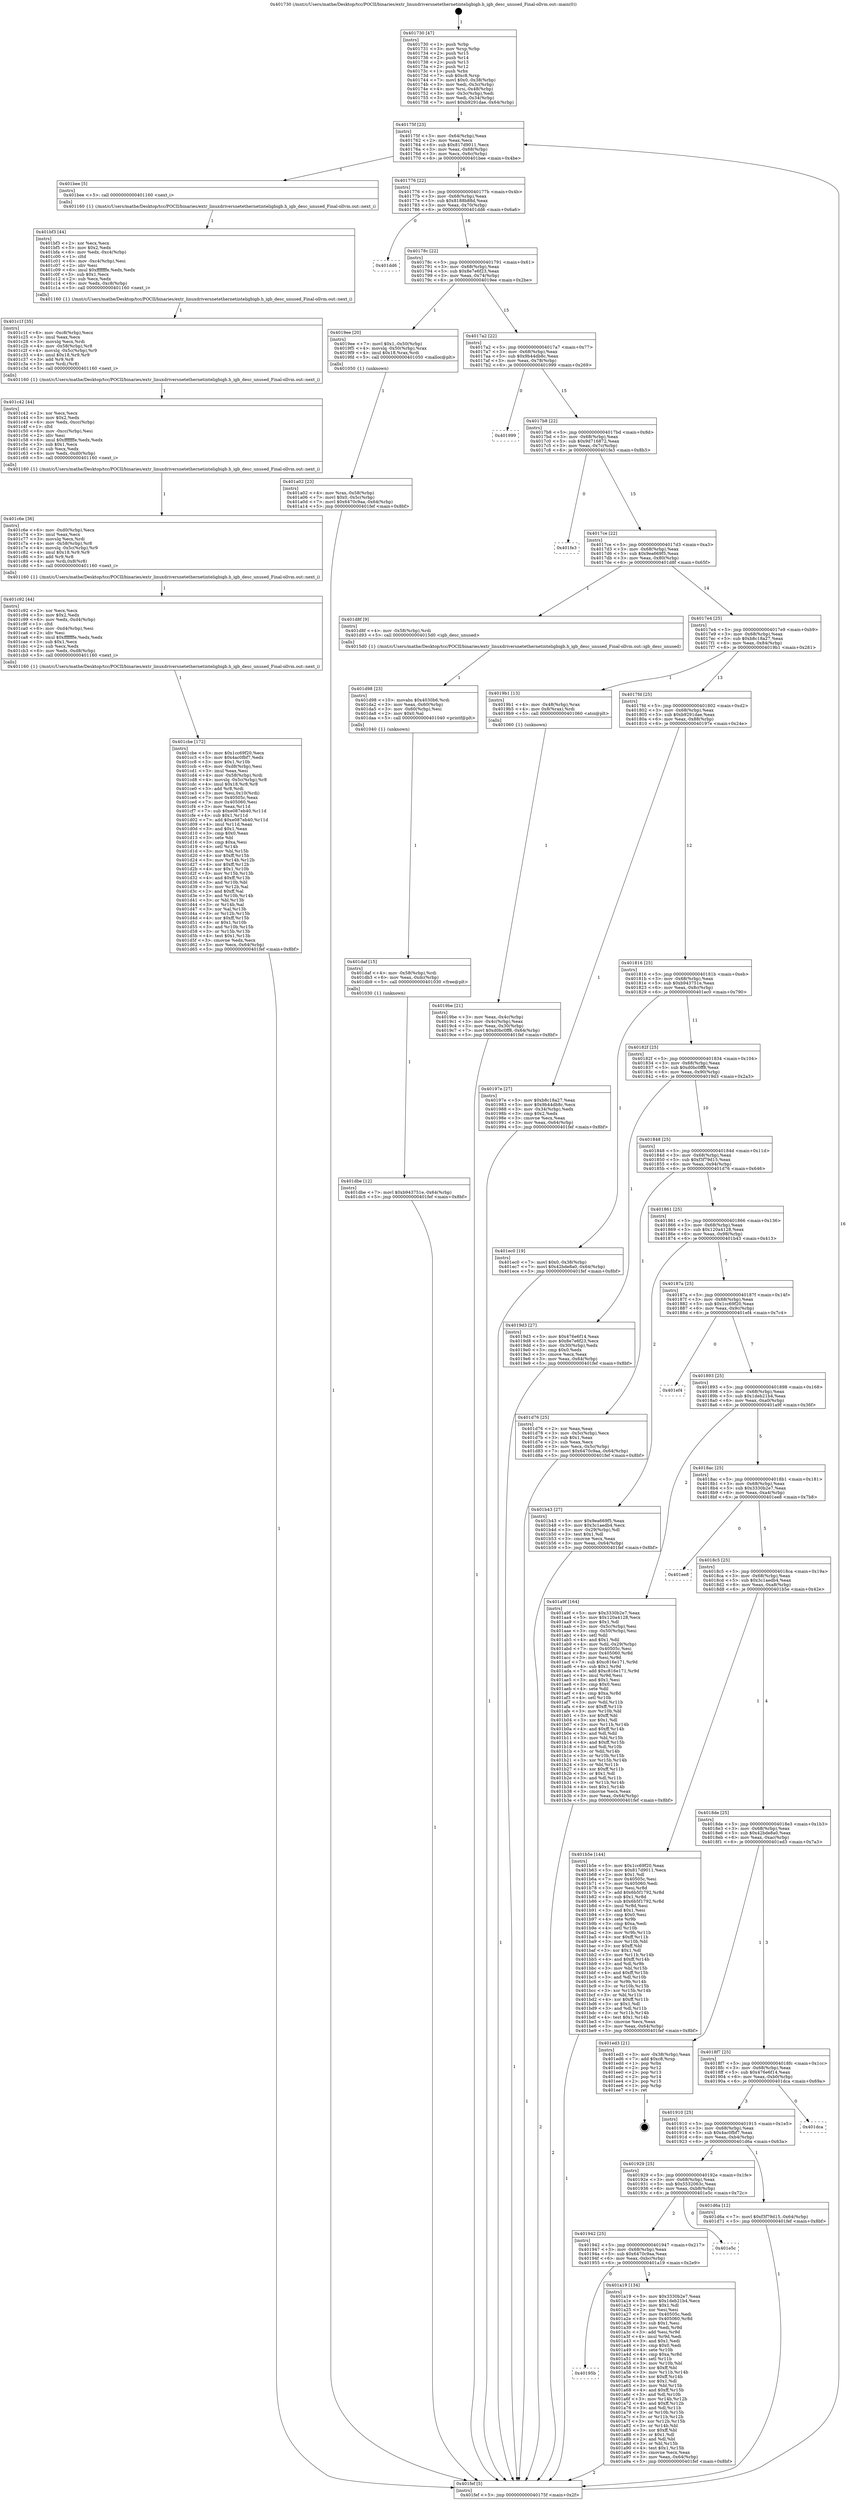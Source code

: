 digraph "0x401730" {
  label = "0x401730 (/mnt/c/Users/mathe/Desktop/tcc/POCII/binaries/extr_linuxdriversnetethernetinteligbigb.h_igb_desc_unused_Final-ollvm.out::main(0))"
  labelloc = "t"
  node[shape=record]

  Entry [label="",width=0.3,height=0.3,shape=circle,fillcolor=black,style=filled]
  "0x40175f" [label="{
     0x40175f [23]\l
     | [instrs]\l
     &nbsp;&nbsp;0x40175f \<+3\>: mov -0x64(%rbp),%eax\l
     &nbsp;&nbsp;0x401762 \<+2\>: mov %eax,%ecx\l
     &nbsp;&nbsp;0x401764 \<+6\>: sub $0x817d9011,%ecx\l
     &nbsp;&nbsp;0x40176a \<+3\>: mov %eax,-0x68(%rbp)\l
     &nbsp;&nbsp;0x40176d \<+3\>: mov %ecx,-0x6c(%rbp)\l
     &nbsp;&nbsp;0x401770 \<+6\>: je 0000000000401bee \<main+0x4be\>\l
  }"]
  "0x401bee" [label="{
     0x401bee [5]\l
     | [instrs]\l
     &nbsp;&nbsp;0x401bee \<+5\>: call 0000000000401160 \<next_i\>\l
     | [calls]\l
     &nbsp;&nbsp;0x401160 \{1\} (/mnt/c/Users/mathe/Desktop/tcc/POCII/binaries/extr_linuxdriversnetethernetinteligbigb.h_igb_desc_unused_Final-ollvm.out::next_i)\l
  }"]
  "0x401776" [label="{
     0x401776 [22]\l
     | [instrs]\l
     &nbsp;&nbsp;0x401776 \<+5\>: jmp 000000000040177b \<main+0x4b\>\l
     &nbsp;&nbsp;0x40177b \<+3\>: mov -0x68(%rbp),%eax\l
     &nbsp;&nbsp;0x40177e \<+5\>: sub $0x8188b88d,%eax\l
     &nbsp;&nbsp;0x401783 \<+3\>: mov %eax,-0x70(%rbp)\l
     &nbsp;&nbsp;0x401786 \<+6\>: je 0000000000401dd6 \<main+0x6a6\>\l
  }"]
  Exit [label="",width=0.3,height=0.3,shape=circle,fillcolor=black,style=filled,peripheries=2]
  "0x401dd6" [label="{
     0x401dd6\l
  }", style=dashed]
  "0x40178c" [label="{
     0x40178c [22]\l
     | [instrs]\l
     &nbsp;&nbsp;0x40178c \<+5\>: jmp 0000000000401791 \<main+0x61\>\l
     &nbsp;&nbsp;0x401791 \<+3\>: mov -0x68(%rbp),%eax\l
     &nbsp;&nbsp;0x401794 \<+5\>: sub $0x8e7e6f23,%eax\l
     &nbsp;&nbsp;0x401799 \<+3\>: mov %eax,-0x74(%rbp)\l
     &nbsp;&nbsp;0x40179c \<+6\>: je 00000000004019ee \<main+0x2be\>\l
  }"]
  "0x401dbe" [label="{
     0x401dbe [12]\l
     | [instrs]\l
     &nbsp;&nbsp;0x401dbe \<+7\>: movl $0xb943751e,-0x64(%rbp)\l
     &nbsp;&nbsp;0x401dc5 \<+5\>: jmp 0000000000401fef \<main+0x8bf\>\l
  }"]
  "0x4019ee" [label="{
     0x4019ee [20]\l
     | [instrs]\l
     &nbsp;&nbsp;0x4019ee \<+7\>: movl $0x1,-0x50(%rbp)\l
     &nbsp;&nbsp;0x4019f5 \<+4\>: movslq -0x50(%rbp),%rax\l
     &nbsp;&nbsp;0x4019f9 \<+4\>: imul $0x18,%rax,%rdi\l
     &nbsp;&nbsp;0x4019fd \<+5\>: call 0000000000401050 \<malloc@plt\>\l
     | [calls]\l
     &nbsp;&nbsp;0x401050 \{1\} (unknown)\l
  }"]
  "0x4017a2" [label="{
     0x4017a2 [22]\l
     | [instrs]\l
     &nbsp;&nbsp;0x4017a2 \<+5\>: jmp 00000000004017a7 \<main+0x77\>\l
     &nbsp;&nbsp;0x4017a7 \<+3\>: mov -0x68(%rbp),%eax\l
     &nbsp;&nbsp;0x4017aa \<+5\>: sub $0x9b44db8c,%eax\l
     &nbsp;&nbsp;0x4017af \<+3\>: mov %eax,-0x78(%rbp)\l
     &nbsp;&nbsp;0x4017b2 \<+6\>: je 0000000000401999 \<main+0x269\>\l
  }"]
  "0x401daf" [label="{
     0x401daf [15]\l
     | [instrs]\l
     &nbsp;&nbsp;0x401daf \<+4\>: mov -0x58(%rbp),%rdi\l
     &nbsp;&nbsp;0x401db3 \<+6\>: mov %eax,-0xdc(%rbp)\l
     &nbsp;&nbsp;0x401db9 \<+5\>: call 0000000000401030 \<free@plt\>\l
     | [calls]\l
     &nbsp;&nbsp;0x401030 \{1\} (unknown)\l
  }"]
  "0x401999" [label="{
     0x401999\l
  }", style=dashed]
  "0x4017b8" [label="{
     0x4017b8 [22]\l
     | [instrs]\l
     &nbsp;&nbsp;0x4017b8 \<+5\>: jmp 00000000004017bd \<main+0x8d\>\l
     &nbsp;&nbsp;0x4017bd \<+3\>: mov -0x68(%rbp),%eax\l
     &nbsp;&nbsp;0x4017c0 \<+5\>: sub $0x9d716872,%eax\l
     &nbsp;&nbsp;0x4017c5 \<+3\>: mov %eax,-0x7c(%rbp)\l
     &nbsp;&nbsp;0x4017c8 \<+6\>: je 0000000000401fe3 \<main+0x8b3\>\l
  }"]
  "0x401d98" [label="{
     0x401d98 [23]\l
     | [instrs]\l
     &nbsp;&nbsp;0x401d98 \<+10\>: movabs $0x4030b6,%rdi\l
     &nbsp;&nbsp;0x401da2 \<+3\>: mov %eax,-0x60(%rbp)\l
     &nbsp;&nbsp;0x401da5 \<+3\>: mov -0x60(%rbp),%esi\l
     &nbsp;&nbsp;0x401da8 \<+2\>: mov $0x0,%al\l
     &nbsp;&nbsp;0x401daa \<+5\>: call 0000000000401040 \<printf@plt\>\l
     | [calls]\l
     &nbsp;&nbsp;0x401040 \{1\} (unknown)\l
  }"]
  "0x401fe3" [label="{
     0x401fe3\l
  }", style=dashed]
  "0x4017ce" [label="{
     0x4017ce [22]\l
     | [instrs]\l
     &nbsp;&nbsp;0x4017ce \<+5\>: jmp 00000000004017d3 \<main+0xa3\>\l
     &nbsp;&nbsp;0x4017d3 \<+3\>: mov -0x68(%rbp),%eax\l
     &nbsp;&nbsp;0x4017d6 \<+5\>: sub $0x9ea669f5,%eax\l
     &nbsp;&nbsp;0x4017db \<+3\>: mov %eax,-0x80(%rbp)\l
     &nbsp;&nbsp;0x4017de \<+6\>: je 0000000000401d8f \<main+0x65f\>\l
  }"]
  "0x401cbe" [label="{
     0x401cbe [172]\l
     | [instrs]\l
     &nbsp;&nbsp;0x401cbe \<+5\>: mov $0x1cc69f20,%ecx\l
     &nbsp;&nbsp;0x401cc3 \<+5\>: mov $0x4ac0fbf7,%edx\l
     &nbsp;&nbsp;0x401cc8 \<+3\>: mov $0x1,%r10b\l
     &nbsp;&nbsp;0x401ccb \<+6\>: mov -0xd8(%rbp),%esi\l
     &nbsp;&nbsp;0x401cd1 \<+3\>: imul %eax,%esi\l
     &nbsp;&nbsp;0x401cd4 \<+4\>: mov -0x58(%rbp),%rdi\l
     &nbsp;&nbsp;0x401cd8 \<+4\>: movslq -0x5c(%rbp),%r8\l
     &nbsp;&nbsp;0x401cdc \<+4\>: imul $0x18,%r8,%r8\l
     &nbsp;&nbsp;0x401ce0 \<+3\>: add %r8,%rdi\l
     &nbsp;&nbsp;0x401ce3 \<+3\>: mov %esi,0x10(%rdi)\l
     &nbsp;&nbsp;0x401ce6 \<+7\>: mov 0x40505c,%eax\l
     &nbsp;&nbsp;0x401ced \<+7\>: mov 0x405060,%esi\l
     &nbsp;&nbsp;0x401cf4 \<+3\>: mov %eax,%r11d\l
     &nbsp;&nbsp;0x401cf7 \<+7\>: sub $0xe087eb40,%r11d\l
     &nbsp;&nbsp;0x401cfe \<+4\>: sub $0x1,%r11d\l
     &nbsp;&nbsp;0x401d02 \<+7\>: add $0xe087eb40,%r11d\l
     &nbsp;&nbsp;0x401d09 \<+4\>: imul %r11d,%eax\l
     &nbsp;&nbsp;0x401d0d \<+3\>: and $0x1,%eax\l
     &nbsp;&nbsp;0x401d10 \<+3\>: cmp $0x0,%eax\l
     &nbsp;&nbsp;0x401d13 \<+3\>: sete %bl\l
     &nbsp;&nbsp;0x401d16 \<+3\>: cmp $0xa,%esi\l
     &nbsp;&nbsp;0x401d19 \<+4\>: setl %r14b\l
     &nbsp;&nbsp;0x401d1d \<+3\>: mov %bl,%r15b\l
     &nbsp;&nbsp;0x401d20 \<+4\>: xor $0xff,%r15b\l
     &nbsp;&nbsp;0x401d24 \<+3\>: mov %r14b,%r12b\l
     &nbsp;&nbsp;0x401d27 \<+4\>: xor $0xff,%r12b\l
     &nbsp;&nbsp;0x401d2b \<+4\>: xor $0x1,%r10b\l
     &nbsp;&nbsp;0x401d2f \<+3\>: mov %r15b,%r13b\l
     &nbsp;&nbsp;0x401d32 \<+4\>: and $0xff,%r13b\l
     &nbsp;&nbsp;0x401d36 \<+3\>: and %r10b,%bl\l
     &nbsp;&nbsp;0x401d39 \<+3\>: mov %r12b,%al\l
     &nbsp;&nbsp;0x401d3c \<+2\>: and $0xff,%al\l
     &nbsp;&nbsp;0x401d3e \<+3\>: and %r10b,%r14b\l
     &nbsp;&nbsp;0x401d41 \<+3\>: or %bl,%r13b\l
     &nbsp;&nbsp;0x401d44 \<+3\>: or %r14b,%al\l
     &nbsp;&nbsp;0x401d47 \<+3\>: xor %al,%r13b\l
     &nbsp;&nbsp;0x401d4a \<+3\>: or %r12b,%r15b\l
     &nbsp;&nbsp;0x401d4d \<+4\>: xor $0xff,%r15b\l
     &nbsp;&nbsp;0x401d51 \<+4\>: or $0x1,%r10b\l
     &nbsp;&nbsp;0x401d55 \<+3\>: and %r10b,%r15b\l
     &nbsp;&nbsp;0x401d58 \<+3\>: or %r15b,%r13b\l
     &nbsp;&nbsp;0x401d5b \<+4\>: test $0x1,%r13b\l
     &nbsp;&nbsp;0x401d5f \<+3\>: cmovne %edx,%ecx\l
     &nbsp;&nbsp;0x401d62 \<+3\>: mov %ecx,-0x64(%rbp)\l
     &nbsp;&nbsp;0x401d65 \<+5\>: jmp 0000000000401fef \<main+0x8bf\>\l
  }"]
  "0x401d8f" [label="{
     0x401d8f [9]\l
     | [instrs]\l
     &nbsp;&nbsp;0x401d8f \<+4\>: mov -0x58(%rbp),%rdi\l
     &nbsp;&nbsp;0x401d93 \<+5\>: call 00000000004015d0 \<igb_desc_unused\>\l
     | [calls]\l
     &nbsp;&nbsp;0x4015d0 \{1\} (/mnt/c/Users/mathe/Desktop/tcc/POCII/binaries/extr_linuxdriversnetethernetinteligbigb.h_igb_desc_unused_Final-ollvm.out::igb_desc_unused)\l
  }"]
  "0x4017e4" [label="{
     0x4017e4 [25]\l
     | [instrs]\l
     &nbsp;&nbsp;0x4017e4 \<+5\>: jmp 00000000004017e9 \<main+0xb9\>\l
     &nbsp;&nbsp;0x4017e9 \<+3\>: mov -0x68(%rbp),%eax\l
     &nbsp;&nbsp;0x4017ec \<+5\>: sub $0xb8c18a27,%eax\l
     &nbsp;&nbsp;0x4017f1 \<+6\>: mov %eax,-0x84(%rbp)\l
     &nbsp;&nbsp;0x4017f7 \<+6\>: je 00000000004019b1 \<main+0x281\>\l
  }"]
  "0x401c92" [label="{
     0x401c92 [44]\l
     | [instrs]\l
     &nbsp;&nbsp;0x401c92 \<+2\>: xor %ecx,%ecx\l
     &nbsp;&nbsp;0x401c94 \<+5\>: mov $0x2,%edx\l
     &nbsp;&nbsp;0x401c99 \<+6\>: mov %edx,-0xd4(%rbp)\l
     &nbsp;&nbsp;0x401c9f \<+1\>: cltd\l
     &nbsp;&nbsp;0x401ca0 \<+6\>: mov -0xd4(%rbp),%esi\l
     &nbsp;&nbsp;0x401ca6 \<+2\>: idiv %esi\l
     &nbsp;&nbsp;0x401ca8 \<+6\>: imul $0xfffffffe,%edx,%edx\l
     &nbsp;&nbsp;0x401cae \<+3\>: sub $0x1,%ecx\l
     &nbsp;&nbsp;0x401cb1 \<+2\>: sub %ecx,%edx\l
     &nbsp;&nbsp;0x401cb3 \<+6\>: mov %edx,-0xd8(%rbp)\l
     &nbsp;&nbsp;0x401cb9 \<+5\>: call 0000000000401160 \<next_i\>\l
     | [calls]\l
     &nbsp;&nbsp;0x401160 \{1\} (/mnt/c/Users/mathe/Desktop/tcc/POCII/binaries/extr_linuxdriversnetethernetinteligbigb.h_igb_desc_unused_Final-ollvm.out::next_i)\l
  }"]
  "0x4019b1" [label="{
     0x4019b1 [13]\l
     | [instrs]\l
     &nbsp;&nbsp;0x4019b1 \<+4\>: mov -0x48(%rbp),%rax\l
     &nbsp;&nbsp;0x4019b5 \<+4\>: mov 0x8(%rax),%rdi\l
     &nbsp;&nbsp;0x4019b9 \<+5\>: call 0000000000401060 \<atoi@plt\>\l
     | [calls]\l
     &nbsp;&nbsp;0x401060 \{1\} (unknown)\l
  }"]
  "0x4017fd" [label="{
     0x4017fd [25]\l
     | [instrs]\l
     &nbsp;&nbsp;0x4017fd \<+5\>: jmp 0000000000401802 \<main+0xd2\>\l
     &nbsp;&nbsp;0x401802 \<+3\>: mov -0x68(%rbp),%eax\l
     &nbsp;&nbsp;0x401805 \<+5\>: sub $0xb9291dae,%eax\l
     &nbsp;&nbsp;0x40180a \<+6\>: mov %eax,-0x88(%rbp)\l
     &nbsp;&nbsp;0x401810 \<+6\>: je 000000000040197e \<main+0x24e\>\l
  }"]
  "0x401c6e" [label="{
     0x401c6e [36]\l
     | [instrs]\l
     &nbsp;&nbsp;0x401c6e \<+6\>: mov -0xd0(%rbp),%ecx\l
     &nbsp;&nbsp;0x401c74 \<+3\>: imul %eax,%ecx\l
     &nbsp;&nbsp;0x401c77 \<+3\>: movslq %ecx,%rdi\l
     &nbsp;&nbsp;0x401c7a \<+4\>: mov -0x58(%rbp),%r8\l
     &nbsp;&nbsp;0x401c7e \<+4\>: movslq -0x5c(%rbp),%r9\l
     &nbsp;&nbsp;0x401c82 \<+4\>: imul $0x18,%r9,%r9\l
     &nbsp;&nbsp;0x401c86 \<+3\>: add %r9,%r8\l
     &nbsp;&nbsp;0x401c89 \<+4\>: mov %rdi,0x8(%r8)\l
     &nbsp;&nbsp;0x401c8d \<+5\>: call 0000000000401160 \<next_i\>\l
     | [calls]\l
     &nbsp;&nbsp;0x401160 \{1\} (/mnt/c/Users/mathe/Desktop/tcc/POCII/binaries/extr_linuxdriversnetethernetinteligbigb.h_igb_desc_unused_Final-ollvm.out::next_i)\l
  }"]
  "0x40197e" [label="{
     0x40197e [27]\l
     | [instrs]\l
     &nbsp;&nbsp;0x40197e \<+5\>: mov $0xb8c18a27,%eax\l
     &nbsp;&nbsp;0x401983 \<+5\>: mov $0x9b44db8c,%ecx\l
     &nbsp;&nbsp;0x401988 \<+3\>: mov -0x34(%rbp),%edx\l
     &nbsp;&nbsp;0x40198b \<+3\>: cmp $0x2,%edx\l
     &nbsp;&nbsp;0x40198e \<+3\>: cmovne %ecx,%eax\l
     &nbsp;&nbsp;0x401991 \<+3\>: mov %eax,-0x64(%rbp)\l
     &nbsp;&nbsp;0x401994 \<+5\>: jmp 0000000000401fef \<main+0x8bf\>\l
  }"]
  "0x401816" [label="{
     0x401816 [25]\l
     | [instrs]\l
     &nbsp;&nbsp;0x401816 \<+5\>: jmp 000000000040181b \<main+0xeb\>\l
     &nbsp;&nbsp;0x40181b \<+3\>: mov -0x68(%rbp),%eax\l
     &nbsp;&nbsp;0x40181e \<+5\>: sub $0xb943751e,%eax\l
     &nbsp;&nbsp;0x401823 \<+6\>: mov %eax,-0x8c(%rbp)\l
     &nbsp;&nbsp;0x401829 \<+6\>: je 0000000000401ec0 \<main+0x790\>\l
  }"]
  "0x401fef" [label="{
     0x401fef [5]\l
     | [instrs]\l
     &nbsp;&nbsp;0x401fef \<+5\>: jmp 000000000040175f \<main+0x2f\>\l
  }"]
  "0x401730" [label="{
     0x401730 [47]\l
     | [instrs]\l
     &nbsp;&nbsp;0x401730 \<+1\>: push %rbp\l
     &nbsp;&nbsp;0x401731 \<+3\>: mov %rsp,%rbp\l
     &nbsp;&nbsp;0x401734 \<+2\>: push %r15\l
     &nbsp;&nbsp;0x401736 \<+2\>: push %r14\l
     &nbsp;&nbsp;0x401738 \<+2\>: push %r13\l
     &nbsp;&nbsp;0x40173a \<+2\>: push %r12\l
     &nbsp;&nbsp;0x40173c \<+1\>: push %rbx\l
     &nbsp;&nbsp;0x40173d \<+7\>: sub $0xc8,%rsp\l
     &nbsp;&nbsp;0x401744 \<+7\>: movl $0x0,-0x38(%rbp)\l
     &nbsp;&nbsp;0x40174b \<+3\>: mov %edi,-0x3c(%rbp)\l
     &nbsp;&nbsp;0x40174e \<+4\>: mov %rsi,-0x48(%rbp)\l
     &nbsp;&nbsp;0x401752 \<+3\>: mov -0x3c(%rbp),%edi\l
     &nbsp;&nbsp;0x401755 \<+3\>: mov %edi,-0x34(%rbp)\l
     &nbsp;&nbsp;0x401758 \<+7\>: movl $0xb9291dae,-0x64(%rbp)\l
  }"]
  "0x4019be" [label="{
     0x4019be [21]\l
     | [instrs]\l
     &nbsp;&nbsp;0x4019be \<+3\>: mov %eax,-0x4c(%rbp)\l
     &nbsp;&nbsp;0x4019c1 \<+3\>: mov -0x4c(%rbp),%eax\l
     &nbsp;&nbsp;0x4019c4 \<+3\>: mov %eax,-0x30(%rbp)\l
     &nbsp;&nbsp;0x4019c7 \<+7\>: movl $0xd0bc0ff8,-0x64(%rbp)\l
     &nbsp;&nbsp;0x4019ce \<+5\>: jmp 0000000000401fef \<main+0x8bf\>\l
  }"]
  "0x401c42" [label="{
     0x401c42 [44]\l
     | [instrs]\l
     &nbsp;&nbsp;0x401c42 \<+2\>: xor %ecx,%ecx\l
     &nbsp;&nbsp;0x401c44 \<+5\>: mov $0x2,%edx\l
     &nbsp;&nbsp;0x401c49 \<+6\>: mov %edx,-0xcc(%rbp)\l
     &nbsp;&nbsp;0x401c4f \<+1\>: cltd\l
     &nbsp;&nbsp;0x401c50 \<+6\>: mov -0xcc(%rbp),%esi\l
     &nbsp;&nbsp;0x401c56 \<+2\>: idiv %esi\l
     &nbsp;&nbsp;0x401c58 \<+6\>: imul $0xfffffffe,%edx,%edx\l
     &nbsp;&nbsp;0x401c5e \<+3\>: sub $0x1,%ecx\l
     &nbsp;&nbsp;0x401c61 \<+2\>: sub %ecx,%edx\l
     &nbsp;&nbsp;0x401c63 \<+6\>: mov %edx,-0xd0(%rbp)\l
     &nbsp;&nbsp;0x401c69 \<+5\>: call 0000000000401160 \<next_i\>\l
     | [calls]\l
     &nbsp;&nbsp;0x401160 \{1\} (/mnt/c/Users/mathe/Desktop/tcc/POCII/binaries/extr_linuxdriversnetethernetinteligbigb.h_igb_desc_unused_Final-ollvm.out::next_i)\l
  }"]
  "0x401ec0" [label="{
     0x401ec0 [19]\l
     | [instrs]\l
     &nbsp;&nbsp;0x401ec0 \<+7\>: movl $0x0,-0x38(%rbp)\l
     &nbsp;&nbsp;0x401ec7 \<+7\>: movl $0x42bde8a0,-0x64(%rbp)\l
     &nbsp;&nbsp;0x401ece \<+5\>: jmp 0000000000401fef \<main+0x8bf\>\l
  }"]
  "0x40182f" [label="{
     0x40182f [25]\l
     | [instrs]\l
     &nbsp;&nbsp;0x40182f \<+5\>: jmp 0000000000401834 \<main+0x104\>\l
     &nbsp;&nbsp;0x401834 \<+3\>: mov -0x68(%rbp),%eax\l
     &nbsp;&nbsp;0x401837 \<+5\>: sub $0xd0bc0ff8,%eax\l
     &nbsp;&nbsp;0x40183c \<+6\>: mov %eax,-0x90(%rbp)\l
     &nbsp;&nbsp;0x401842 \<+6\>: je 00000000004019d3 \<main+0x2a3\>\l
  }"]
  "0x401c1f" [label="{
     0x401c1f [35]\l
     | [instrs]\l
     &nbsp;&nbsp;0x401c1f \<+6\>: mov -0xc8(%rbp),%ecx\l
     &nbsp;&nbsp;0x401c25 \<+3\>: imul %eax,%ecx\l
     &nbsp;&nbsp;0x401c28 \<+3\>: movslq %ecx,%rdi\l
     &nbsp;&nbsp;0x401c2b \<+4\>: mov -0x58(%rbp),%r8\l
     &nbsp;&nbsp;0x401c2f \<+4\>: movslq -0x5c(%rbp),%r9\l
     &nbsp;&nbsp;0x401c33 \<+4\>: imul $0x18,%r9,%r9\l
     &nbsp;&nbsp;0x401c37 \<+3\>: add %r9,%r8\l
     &nbsp;&nbsp;0x401c3a \<+3\>: mov %rdi,(%r8)\l
     &nbsp;&nbsp;0x401c3d \<+5\>: call 0000000000401160 \<next_i\>\l
     | [calls]\l
     &nbsp;&nbsp;0x401160 \{1\} (/mnt/c/Users/mathe/Desktop/tcc/POCII/binaries/extr_linuxdriversnetethernetinteligbigb.h_igb_desc_unused_Final-ollvm.out::next_i)\l
  }"]
  "0x4019d3" [label="{
     0x4019d3 [27]\l
     | [instrs]\l
     &nbsp;&nbsp;0x4019d3 \<+5\>: mov $0x476e6f14,%eax\l
     &nbsp;&nbsp;0x4019d8 \<+5\>: mov $0x8e7e6f23,%ecx\l
     &nbsp;&nbsp;0x4019dd \<+3\>: mov -0x30(%rbp),%edx\l
     &nbsp;&nbsp;0x4019e0 \<+3\>: cmp $0x0,%edx\l
     &nbsp;&nbsp;0x4019e3 \<+3\>: cmove %ecx,%eax\l
     &nbsp;&nbsp;0x4019e6 \<+3\>: mov %eax,-0x64(%rbp)\l
     &nbsp;&nbsp;0x4019e9 \<+5\>: jmp 0000000000401fef \<main+0x8bf\>\l
  }"]
  "0x401848" [label="{
     0x401848 [25]\l
     | [instrs]\l
     &nbsp;&nbsp;0x401848 \<+5\>: jmp 000000000040184d \<main+0x11d\>\l
     &nbsp;&nbsp;0x40184d \<+3\>: mov -0x68(%rbp),%eax\l
     &nbsp;&nbsp;0x401850 \<+5\>: sub $0xf3f79d15,%eax\l
     &nbsp;&nbsp;0x401855 \<+6\>: mov %eax,-0x94(%rbp)\l
     &nbsp;&nbsp;0x40185b \<+6\>: je 0000000000401d76 \<main+0x646\>\l
  }"]
  "0x401a02" [label="{
     0x401a02 [23]\l
     | [instrs]\l
     &nbsp;&nbsp;0x401a02 \<+4\>: mov %rax,-0x58(%rbp)\l
     &nbsp;&nbsp;0x401a06 \<+7\>: movl $0x0,-0x5c(%rbp)\l
     &nbsp;&nbsp;0x401a0d \<+7\>: movl $0x6470c9aa,-0x64(%rbp)\l
     &nbsp;&nbsp;0x401a14 \<+5\>: jmp 0000000000401fef \<main+0x8bf\>\l
  }"]
  "0x401bf3" [label="{
     0x401bf3 [44]\l
     | [instrs]\l
     &nbsp;&nbsp;0x401bf3 \<+2\>: xor %ecx,%ecx\l
     &nbsp;&nbsp;0x401bf5 \<+5\>: mov $0x2,%edx\l
     &nbsp;&nbsp;0x401bfa \<+6\>: mov %edx,-0xc4(%rbp)\l
     &nbsp;&nbsp;0x401c00 \<+1\>: cltd\l
     &nbsp;&nbsp;0x401c01 \<+6\>: mov -0xc4(%rbp),%esi\l
     &nbsp;&nbsp;0x401c07 \<+2\>: idiv %esi\l
     &nbsp;&nbsp;0x401c09 \<+6\>: imul $0xfffffffe,%edx,%edx\l
     &nbsp;&nbsp;0x401c0f \<+3\>: sub $0x1,%ecx\l
     &nbsp;&nbsp;0x401c12 \<+2\>: sub %ecx,%edx\l
     &nbsp;&nbsp;0x401c14 \<+6\>: mov %edx,-0xc8(%rbp)\l
     &nbsp;&nbsp;0x401c1a \<+5\>: call 0000000000401160 \<next_i\>\l
     | [calls]\l
     &nbsp;&nbsp;0x401160 \{1\} (/mnt/c/Users/mathe/Desktop/tcc/POCII/binaries/extr_linuxdriversnetethernetinteligbigb.h_igb_desc_unused_Final-ollvm.out::next_i)\l
  }"]
  "0x401d76" [label="{
     0x401d76 [25]\l
     | [instrs]\l
     &nbsp;&nbsp;0x401d76 \<+2\>: xor %eax,%eax\l
     &nbsp;&nbsp;0x401d78 \<+3\>: mov -0x5c(%rbp),%ecx\l
     &nbsp;&nbsp;0x401d7b \<+3\>: sub $0x1,%eax\l
     &nbsp;&nbsp;0x401d7e \<+2\>: sub %eax,%ecx\l
     &nbsp;&nbsp;0x401d80 \<+3\>: mov %ecx,-0x5c(%rbp)\l
     &nbsp;&nbsp;0x401d83 \<+7\>: movl $0x6470c9aa,-0x64(%rbp)\l
     &nbsp;&nbsp;0x401d8a \<+5\>: jmp 0000000000401fef \<main+0x8bf\>\l
  }"]
  "0x401861" [label="{
     0x401861 [25]\l
     | [instrs]\l
     &nbsp;&nbsp;0x401861 \<+5\>: jmp 0000000000401866 \<main+0x136\>\l
     &nbsp;&nbsp;0x401866 \<+3\>: mov -0x68(%rbp),%eax\l
     &nbsp;&nbsp;0x401869 \<+5\>: sub $0x120a4128,%eax\l
     &nbsp;&nbsp;0x40186e \<+6\>: mov %eax,-0x98(%rbp)\l
     &nbsp;&nbsp;0x401874 \<+6\>: je 0000000000401b43 \<main+0x413\>\l
  }"]
  "0x40195b" [label="{
     0x40195b\l
  }", style=dashed]
  "0x401b43" [label="{
     0x401b43 [27]\l
     | [instrs]\l
     &nbsp;&nbsp;0x401b43 \<+5\>: mov $0x9ea669f5,%eax\l
     &nbsp;&nbsp;0x401b48 \<+5\>: mov $0x3c1aedb4,%ecx\l
     &nbsp;&nbsp;0x401b4d \<+3\>: mov -0x29(%rbp),%dl\l
     &nbsp;&nbsp;0x401b50 \<+3\>: test $0x1,%dl\l
     &nbsp;&nbsp;0x401b53 \<+3\>: cmovne %ecx,%eax\l
     &nbsp;&nbsp;0x401b56 \<+3\>: mov %eax,-0x64(%rbp)\l
     &nbsp;&nbsp;0x401b59 \<+5\>: jmp 0000000000401fef \<main+0x8bf\>\l
  }"]
  "0x40187a" [label="{
     0x40187a [25]\l
     | [instrs]\l
     &nbsp;&nbsp;0x40187a \<+5\>: jmp 000000000040187f \<main+0x14f\>\l
     &nbsp;&nbsp;0x40187f \<+3\>: mov -0x68(%rbp),%eax\l
     &nbsp;&nbsp;0x401882 \<+5\>: sub $0x1cc69f20,%eax\l
     &nbsp;&nbsp;0x401887 \<+6\>: mov %eax,-0x9c(%rbp)\l
     &nbsp;&nbsp;0x40188d \<+6\>: je 0000000000401ef4 \<main+0x7c4\>\l
  }"]
  "0x401a19" [label="{
     0x401a19 [134]\l
     | [instrs]\l
     &nbsp;&nbsp;0x401a19 \<+5\>: mov $0x3330b2e7,%eax\l
     &nbsp;&nbsp;0x401a1e \<+5\>: mov $0x1deb21b4,%ecx\l
     &nbsp;&nbsp;0x401a23 \<+2\>: mov $0x1,%dl\l
     &nbsp;&nbsp;0x401a25 \<+2\>: xor %esi,%esi\l
     &nbsp;&nbsp;0x401a27 \<+7\>: mov 0x40505c,%edi\l
     &nbsp;&nbsp;0x401a2e \<+8\>: mov 0x405060,%r8d\l
     &nbsp;&nbsp;0x401a36 \<+3\>: sub $0x1,%esi\l
     &nbsp;&nbsp;0x401a39 \<+3\>: mov %edi,%r9d\l
     &nbsp;&nbsp;0x401a3c \<+3\>: add %esi,%r9d\l
     &nbsp;&nbsp;0x401a3f \<+4\>: imul %r9d,%edi\l
     &nbsp;&nbsp;0x401a43 \<+3\>: and $0x1,%edi\l
     &nbsp;&nbsp;0x401a46 \<+3\>: cmp $0x0,%edi\l
     &nbsp;&nbsp;0x401a49 \<+4\>: sete %r10b\l
     &nbsp;&nbsp;0x401a4d \<+4\>: cmp $0xa,%r8d\l
     &nbsp;&nbsp;0x401a51 \<+4\>: setl %r11b\l
     &nbsp;&nbsp;0x401a55 \<+3\>: mov %r10b,%bl\l
     &nbsp;&nbsp;0x401a58 \<+3\>: xor $0xff,%bl\l
     &nbsp;&nbsp;0x401a5b \<+3\>: mov %r11b,%r14b\l
     &nbsp;&nbsp;0x401a5e \<+4\>: xor $0xff,%r14b\l
     &nbsp;&nbsp;0x401a62 \<+3\>: xor $0x1,%dl\l
     &nbsp;&nbsp;0x401a65 \<+3\>: mov %bl,%r15b\l
     &nbsp;&nbsp;0x401a68 \<+4\>: and $0xff,%r15b\l
     &nbsp;&nbsp;0x401a6c \<+3\>: and %dl,%r10b\l
     &nbsp;&nbsp;0x401a6f \<+3\>: mov %r14b,%r12b\l
     &nbsp;&nbsp;0x401a72 \<+4\>: and $0xff,%r12b\l
     &nbsp;&nbsp;0x401a76 \<+3\>: and %dl,%r11b\l
     &nbsp;&nbsp;0x401a79 \<+3\>: or %r10b,%r15b\l
     &nbsp;&nbsp;0x401a7c \<+3\>: or %r11b,%r12b\l
     &nbsp;&nbsp;0x401a7f \<+3\>: xor %r12b,%r15b\l
     &nbsp;&nbsp;0x401a82 \<+3\>: or %r14b,%bl\l
     &nbsp;&nbsp;0x401a85 \<+3\>: xor $0xff,%bl\l
     &nbsp;&nbsp;0x401a88 \<+3\>: or $0x1,%dl\l
     &nbsp;&nbsp;0x401a8b \<+2\>: and %dl,%bl\l
     &nbsp;&nbsp;0x401a8d \<+3\>: or %bl,%r15b\l
     &nbsp;&nbsp;0x401a90 \<+4\>: test $0x1,%r15b\l
     &nbsp;&nbsp;0x401a94 \<+3\>: cmovne %ecx,%eax\l
     &nbsp;&nbsp;0x401a97 \<+3\>: mov %eax,-0x64(%rbp)\l
     &nbsp;&nbsp;0x401a9a \<+5\>: jmp 0000000000401fef \<main+0x8bf\>\l
  }"]
  "0x401ef4" [label="{
     0x401ef4\l
  }", style=dashed]
  "0x401893" [label="{
     0x401893 [25]\l
     | [instrs]\l
     &nbsp;&nbsp;0x401893 \<+5\>: jmp 0000000000401898 \<main+0x168\>\l
     &nbsp;&nbsp;0x401898 \<+3\>: mov -0x68(%rbp),%eax\l
     &nbsp;&nbsp;0x40189b \<+5\>: sub $0x1deb21b4,%eax\l
     &nbsp;&nbsp;0x4018a0 \<+6\>: mov %eax,-0xa0(%rbp)\l
     &nbsp;&nbsp;0x4018a6 \<+6\>: je 0000000000401a9f \<main+0x36f\>\l
  }"]
  "0x401942" [label="{
     0x401942 [25]\l
     | [instrs]\l
     &nbsp;&nbsp;0x401942 \<+5\>: jmp 0000000000401947 \<main+0x217\>\l
     &nbsp;&nbsp;0x401947 \<+3\>: mov -0x68(%rbp),%eax\l
     &nbsp;&nbsp;0x40194a \<+5\>: sub $0x6470c9aa,%eax\l
     &nbsp;&nbsp;0x40194f \<+6\>: mov %eax,-0xbc(%rbp)\l
     &nbsp;&nbsp;0x401955 \<+6\>: je 0000000000401a19 \<main+0x2e9\>\l
  }"]
  "0x401a9f" [label="{
     0x401a9f [164]\l
     | [instrs]\l
     &nbsp;&nbsp;0x401a9f \<+5\>: mov $0x3330b2e7,%eax\l
     &nbsp;&nbsp;0x401aa4 \<+5\>: mov $0x120a4128,%ecx\l
     &nbsp;&nbsp;0x401aa9 \<+2\>: mov $0x1,%dl\l
     &nbsp;&nbsp;0x401aab \<+3\>: mov -0x5c(%rbp),%esi\l
     &nbsp;&nbsp;0x401aae \<+3\>: cmp -0x50(%rbp),%esi\l
     &nbsp;&nbsp;0x401ab1 \<+4\>: setl %dil\l
     &nbsp;&nbsp;0x401ab5 \<+4\>: and $0x1,%dil\l
     &nbsp;&nbsp;0x401ab9 \<+4\>: mov %dil,-0x29(%rbp)\l
     &nbsp;&nbsp;0x401abd \<+7\>: mov 0x40505c,%esi\l
     &nbsp;&nbsp;0x401ac4 \<+8\>: mov 0x405060,%r8d\l
     &nbsp;&nbsp;0x401acc \<+3\>: mov %esi,%r9d\l
     &nbsp;&nbsp;0x401acf \<+7\>: sub $0xc816e171,%r9d\l
     &nbsp;&nbsp;0x401ad6 \<+4\>: sub $0x1,%r9d\l
     &nbsp;&nbsp;0x401ada \<+7\>: add $0xc816e171,%r9d\l
     &nbsp;&nbsp;0x401ae1 \<+4\>: imul %r9d,%esi\l
     &nbsp;&nbsp;0x401ae5 \<+3\>: and $0x1,%esi\l
     &nbsp;&nbsp;0x401ae8 \<+3\>: cmp $0x0,%esi\l
     &nbsp;&nbsp;0x401aeb \<+4\>: sete %dil\l
     &nbsp;&nbsp;0x401aef \<+4\>: cmp $0xa,%r8d\l
     &nbsp;&nbsp;0x401af3 \<+4\>: setl %r10b\l
     &nbsp;&nbsp;0x401af7 \<+3\>: mov %dil,%r11b\l
     &nbsp;&nbsp;0x401afa \<+4\>: xor $0xff,%r11b\l
     &nbsp;&nbsp;0x401afe \<+3\>: mov %r10b,%bl\l
     &nbsp;&nbsp;0x401b01 \<+3\>: xor $0xff,%bl\l
     &nbsp;&nbsp;0x401b04 \<+3\>: xor $0x1,%dl\l
     &nbsp;&nbsp;0x401b07 \<+3\>: mov %r11b,%r14b\l
     &nbsp;&nbsp;0x401b0a \<+4\>: and $0xff,%r14b\l
     &nbsp;&nbsp;0x401b0e \<+3\>: and %dl,%dil\l
     &nbsp;&nbsp;0x401b11 \<+3\>: mov %bl,%r15b\l
     &nbsp;&nbsp;0x401b14 \<+4\>: and $0xff,%r15b\l
     &nbsp;&nbsp;0x401b18 \<+3\>: and %dl,%r10b\l
     &nbsp;&nbsp;0x401b1b \<+3\>: or %dil,%r14b\l
     &nbsp;&nbsp;0x401b1e \<+3\>: or %r10b,%r15b\l
     &nbsp;&nbsp;0x401b21 \<+3\>: xor %r15b,%r14b\l
     &nbsp;&nbsp;0x401b24 \<+3\>: or %bl,%r11b\l
     &nbsp;&nbsp;0x401b27 \<+4\>: xor $0xff,%r11b\l
     &nbsp;&nbsp;0x401b2b \<+3\>: or $0x1,%dl\l
     &nbsp;&nbsp;0x401b2e \<+3\>: and %dl,%r11b\l
     &nbsp;&nbsp;0x401b31 \<+3\>: or %r11b,%r14b\l
     &nbsp;&nbsp;0x401b34 \<+4\>: test $0x1,%r14b\l
     &nbsp;&nbsp;0x401b38 \<+3\>: cmovne %ecx,%eax\l
     &nbsp;&nbsp;0x401b3b \<+3\>: mov %eax,-0x64(%rbp)\l
     &nbsp;&nbsp;0x401b3e \<+5\>: jmp 0000000000401fef \<main+0x8bf\>\l
  }"]
  "0x4018ac" [label="{
     0x4018ac [25]\l
     | [instrs]\l
     &nbsp;&nbsp;0x4018ac \<+5\>: jmp 00000000004018b1 \<main+0x181\>\l
     &nbsp;&nbsp;0x4018b1 \<+3\>: mov -0x68(%rbp),%eax\l
     &nbsp;&nbsp;0x4018b4 \<+5\>: sub $0x3330b2e7,%eax\l
     &nbsp;&nbsp;0x4018b9 \<+6\>: mov %eax,-0xa4(%rbp)\l
     &nbsp;&nbsp;0x4018bf \<+6\>: je 0000000000401ee8 \<main+0x7b8\>\l
  }"]
  "0x401e5c" [label="{
     0x401e5c\l
  }", style=dashed]
  "0x401ee8" [label="{
     0x401ee8\l
  }", style=dashed]
  "0x4018c5" [label="{
     0x4018c5 [25]\l
     | [instrs]\l
     &nbsp;&nbsp;0x4018c5 \<+5\>: jmp 00000000004018ca \<main+0x19a\>\l
     &nbsp;&nbsp;0x4018ca \<+3\>: mov -0x68(%rbp),%eax\l
     &nbsp;&nbsp;0x4018cd \<+5\>: sub $0x3c1aedb4,%eax\l
     &nbsp;&nbsp;0x4018d2 \<+6\>: mov %eax,-0xa8(%rbp)\l
     &nbsp;&nbsp;0x4018d8 \<+6\>: je 0000000000401b5e \<main+0x42e\>\l
  }"]
  "0x401929" [label="{
     0x401929 [25]\l
     | [instrs]\l
     &nbsp;&nbsp;0x401929 \<+5\>: jmp 000000000040192e \<main+0x1fe\>\l
     &nbsp;&nbsp;0x40192e \<+3\>: mov -0x68(%rbp),%eax\l
     &nbsp;&nbsp;0x401931 \<+5\>: sub $0x5532063c,%eax\l
     &nbsp;&nbsp;0x401936 \<+6\>: mov %eax,-0xb8(%rbp)\l
     &nbsp;&nbsp;0x40193c \<+6\>: je 0000000000401e5c \<main+0x72c\>\l
  }"]
  "0x401b5e" [label="{
     0x401b5e [144]\l
     | [instrs]\l
     &nbsp;&nbsp;0x401b5e \<+5\>: mov $0x1cc69f20,%eax\l
     &nbsp;&nbsp;0x401b63 \<+5\>: mov $0x817d9011,%ecx\l
     &nbsp;&nbsp;0x401b68 \<+2\>: mov $0x1,%dl\l
     &nbsp;&nbsp;0x401b6a \<+7\>: mov 0x40505c,%esi\l
     &nbsp;&nbsp;0x401b71 \<+7\>: mov 0x405060,%edi\l
     &nbsp;&nbsp;0x401b78 \<+3\>: mov %esi,%r8d\l
     &nbsp;&nbsp;0x401b7b \<+7\>: add $0x6b5f1792,%r8d\l
     &nbsp;&nbsp;0x401b82 \<+4\>: sub $0x1,%r8d\l
     &nbsp;&nbsp;0x401b86 \<+7\>: sub $0x6b5f1792,%r8d\l
     &nbsp;&nbsp;0x401b8d \<+4\>: imul %r8d,%esi\l
     &nbsp;&nbsp;0x401b91 \<+3\>: and $0x1,%esi\l
     &nbsp;&nbsp;0x401b94 \<+3\>: cmp $0x0,%esi\l
     &nbsp;&nbsp;0x401b97 \<+4\>: sete %r9b\l
     &nbsp;&nbsp;0x401b9b \<+3\>: cmp $0xa,%edi\l
     &nbsp;&nbsp;0x401b9e \<+4\>: setl %r10b\l
     &nbsp;&nbsp;0x401ba2 \<+3\>: mov %r9b,%r11b\l
     &nbsp;&nbsp;0x401ba5 \<+4\>: xor $0xff,%r11b\l
     &nbsp;&nbsp;0x401ba9 \<+3\>: mov %r10b,%bl\l
     &nbsp;&nbsp;0x401bac \<+3\>: xor $0xff,%bl\l
     &nbsp;&nbsp;0x401baf \<+3\>: xor $0x1,%dl\l
     &nbsp;&nbsp;0x401bb2 \<+3\>: mov %r11b,%r14b\l
     &nbsp;&nbsp;0x401bb5 \<+4\>: and $0xff,%r14b\l
     &nbsp;&nbsp;0x401bb9 \<+3\>: and %dl,%r9b\l
     &nbsp;&nbsp;0x401bbc \<+3\>: mov %bl,%r15b\l
     &nbsp;&nbsp;0x401bbf \<+4\>: and $0xff,%r15b\l
     &nbsp;&nbsp;0x401bc3 \<+3\>: and %dl,%r10b\l
     &nbsp;&nbsp;0x401bc6 \<+3\>: or %r9b,%r14b\l
     &nbsp;&nbsp;0x401bc9 \<+3\>: or %r10b,%r15b\l
     &nbsp;&nbsp;0x401bcc \<+3\>: xor %r15b,%r14b\l
     &nbsp;&nbsp;0x401bcf \<+3\>: or %bl,%r11b\l
     &nbsp;&nbsp;0x401bd2 \<+4\>: xor $0xff,%r11b\l
     &nbsp;&nbsp;0x401bd6 \<+3\>: or $0x1,%dl\l
     &nbsp;&nbsp;0x401bd9 \<+3\>: and %dl,%r11b\l
     &nbsp;&nbsp;0x401bdc \<+3\>: or %r11b,%r14b\l
     &nbsp;&nbsp;0x401bdf \<+4\>: test $0x1,%r14b\l
     &nbsp;&nbsp;0x401be3 \<+3\>: cmovne %ecx,%eax\l
     &nbsp;&nbsp;0x401be6 \<+3\>: mov %eax,-0x64(%rbp)\l
     &nbsp;&nbsp;0x401be9 \<+5\>: jmp 0000000000401fef \<main+0x8bf\>\l
  }"]
  "0x4018de" [label="{
     0x4018de [25]\l
     | [instrs]\l
     &nbsp;&nbsp;0x4018de \<+5\>: jmp 00000000004018e3 \<main+0x1b3\>\l
     &nbsp;&nbsp;0x4018e3 \<+3\>: mov -0x68(%rbp),%eax\l
     &nbsp;&nbsp;0x4018e6 \<+5\>: sub $0x42bde8a0,%eax\l
     &nbsp;&nbsp;0x4018eb \<+6\>: mov %eax,-0xac(%rbp)\l
     &nbsp;&nbsp;0x4018f1 \<+6\>: je 0000000000401ed3 \<main+0x7a3\>\l
  }"]
  "0x401d6a" [label="{
     0x401d6a [12]\l
     | [instrs]\l
     &nbsp;&nbsp;0x401d6a \<+7\>: movl $0xf3f79d15,-0x64(%rbp)\l
     &nbsp;&nbsp;0x401d71 \<+5\>: jmp 0000000000401fef \<main+0x8bf\>\l
  }"]
  "0x401ed3" [label="{
     0x401ed3 [21]\l
     | [instrs]\l
     &nbsp;&nbsp;0x401ed3 \<+3\>: mov -0x38(%rbp),%eax\l
     &nbsp;&nbsp;0x401ed6 \<+7\>: add $0xc8,%rsp\l
     &nbsp;&nbsp;0x401edd \<+1\>: pop %rbx\l
     &nbsp;&nbsp;0x401ede \<+2\>: pop %r12\l
     &nbsp;&nbsp;0x401ee0 \<+2\>: pop %r13\l
     &nbsp;&nbsp;0x401ee2 \<+2\>: pop %r14\l
     &nbsp;&nbsp;0x401ee4 \<+2\>: pop %r15\l
     &nbsp;&nbsp;0x401ee6 \<+1\>: pop %rbp\l
     &nbsp;&nbsp;0x401ee7 \<+1\>: ret\l
  }"]
  "0x4018f7" [label="{
     0x4018f7 [25]\l
     | [instrs]\l
     &nbsp;&nbsp;0x4018f7 \<+5\>: jmp 00000000004018fc \<main+0x1cc\>\l
     &nbsp;&nbsp;0x4018fc \<+3\>: mov -0x68(%rbp),%eax\l
     &nbsp;&nbsp;0x4018ff \<+5\>: sub $0x476e6f14,%eax\l
     &nbsp;&nbsp;0x401904 \<+6\>: mov %eax,-0xb0(%rbp)\l
     &nbsp;&nbsp;0x40190a \<+6\>: je 0000000000401dca \<main+0x69a\>\l
  }"]
  "0x401910" [label="{
     0x401910 [25]\l
     | [instrs]\l
     &nbsp;&nbsp;0x401910 \<+5\>: jmp 0000000000401915 \<main+0x1e5\>\l
     &nbsp;&nbsp;0x401915 \<+3\>: mov -0x68(%rbp),%eax\l
     &nbsp;&nbsp;0x401918 \<+5\>: sub $0x4ac0fbf7,%eax\l
     &nbsp;&nbsp;0x40191d \<+6\>: mov %eax,-0xb4(%rbp)\l
     &nbsp;&nbsp;0x401923 \<+6\>: je 0000000000401d6a \<main+0x63a\>\l
  }"]
  "0x401dca" [label="{
     0x401dca\l
  }", style=dashed]
  Entry -> "0x401730" [label=" 1"]
  "0x40175f" -> "0x401bee" [label=" 1"]
  "0x40175f" -> "0x401776" [label=" 16"]
  "0x401ed3" -> Exit [label=" 1"]
  "0x401776" -> "0x401dd6" [label=" 0"]
  "0x401776" -> "0x40178c" [label=" 16"]
  "0x401ec0" -> "0x401fef" [label=" 1"]
  "0x40178c" -> "0x4019ee" [label=" 1"]
  "0x40178c" -> "0x4017a2" [label=" 15"]
  "0x401dbe" -> "0x401fef" [label=" 1"]
  "0x4017a2" -> "0x401999" [label=" 0"]
  "0x4017a2" -> "0x4017b8" [label=" 15"]
  "0x401daf" -> "0x401dbe" [label=" 1"]
  "0x4017b8" -> "0x401fe3" [label=" 0"]
  "0x4017b8" -> "0x4017ce" [label=" 15"]
  "0x401d98" -> "0x401daf" [label=" 1"]
  "0x4017ce" -> "0x401d8f" [label=" 1"]
  "0x4017ce" -> "0x4017e4" [label=" 14"]
  "0x401d8f" -> "0x401d98" [label=" 1"]
  "0x4017e4" -> "0x4019b1" [label=" 1"]
  "0x4017e4" -> "0x4017fd" [label=" 13"]
  "0x401d76" -> "0x401fef" [label=" 1"]
  "0x4017fd" -> "0x40197e" [label=" 1"]
  "0x4017fd" -> "0x401816" [label=" 12"]
  "0x40197e" -> "0x401fef" [label=" 1"]
  "0x401730" -> "0x40175f" [label=" 1"]
  "0x401fef" -> "0x40175f" [label=" 16"]
  "0x4019b1" -> "0x4019be" [label=" 1"]
  "0x4019be" -> "0x401fef" [label=" 1"]
  "0x401d6a" -> "0x401fef" [label=" 1"]
  "0x401816" -> "0x401ec0" [label=" 1"]
  "0x401816" -> "0x40182f" [label=" 11"]
  "0x401cbe" -> "0x401fef" [label=" 1"]
  "0x40182f" -> "0x4019d3" [label=" 1"]
  "0x40182f" -> "0x401848" [label=" 10"]
  "0x4019d3" -> "0x401fef" [label=" 1"]
  "0x4019ee" -> "0x401a02" [label=" 1"]
  "0x401a02" -> "0x401fef" [label=" 1"]
  "0x401c92" -> "0x401cbe" [label=" 1"]
  "0x401848" -> "0x401d76" [label=" 1"]
  "0x401848" -> "0x401861" [label=" 9"]
  "0x401c6e" -> "0x401c92" [label=" 1"]
  "0x401861" -> "0x401b43" [label=" 2"]
  "0x401861" -> "0x40187a" [label=" 7"]
  "0x401c42" -> "0x401c6e" [label=" 1"]
  "0x40187a" -> "0x401ef4" [label=" 0"]
  "0x40187a" -> "0x401893" [label=" 7"]
  "0x401c1f" -> "0x401c42" [label=" 1"]
  "0x401893" -> "0x401a9f" [label=" 2"]
  "0x401893" -> "0x4018ac" [label=" 5"]
  "0x401bee" -> "0x401bf3" [label=" 1"]
  "0x4018ac" -> "0x401ee8" [label=" 0"]
  "0x4018ac" -> "0x4018c5" [label=" 5"]
  "0x401b5e" -> "0x401fef" [label=" 1"]
  "0x4018c5" -> "0x401b5e" [label=" 1"]
  "0x4018c5" -> "0x4018de" [label=" 4"]
  "0x401a9f" -> "0x401fef" [label=" 2"]
  "0x4018de" -> "0x401ed3" [label=" 1"]
  "0x4018de" -> "0x4018f7" [label=" 3"]
  "0x401a19" -> "0x401fef" [label=" 2"]
  "0x4018f7" -> "0x401dca" [label=" 0"]
  "0x4018f7" -> "0x401910" [label=" 3"]
  "0x401942" -> "0x40195b" [label=" 0"]
  "0x401910" -> "0x401d6a" [label=" 1"]
  "0x401910" -> "0x401929" [label=" 2"]
  "0x401b43" -> "0x401fef" [label=" 2"]
  "0x401929" -> "0x401e5c" [label=" 0"]
  "0x401929" -> "0x401942" [label=" 2"]
  "0x401bf3" -> "0x401c1f" [label=" 1"]
  "0x401942" -> "0x401a19" [label=" 2"]
}
